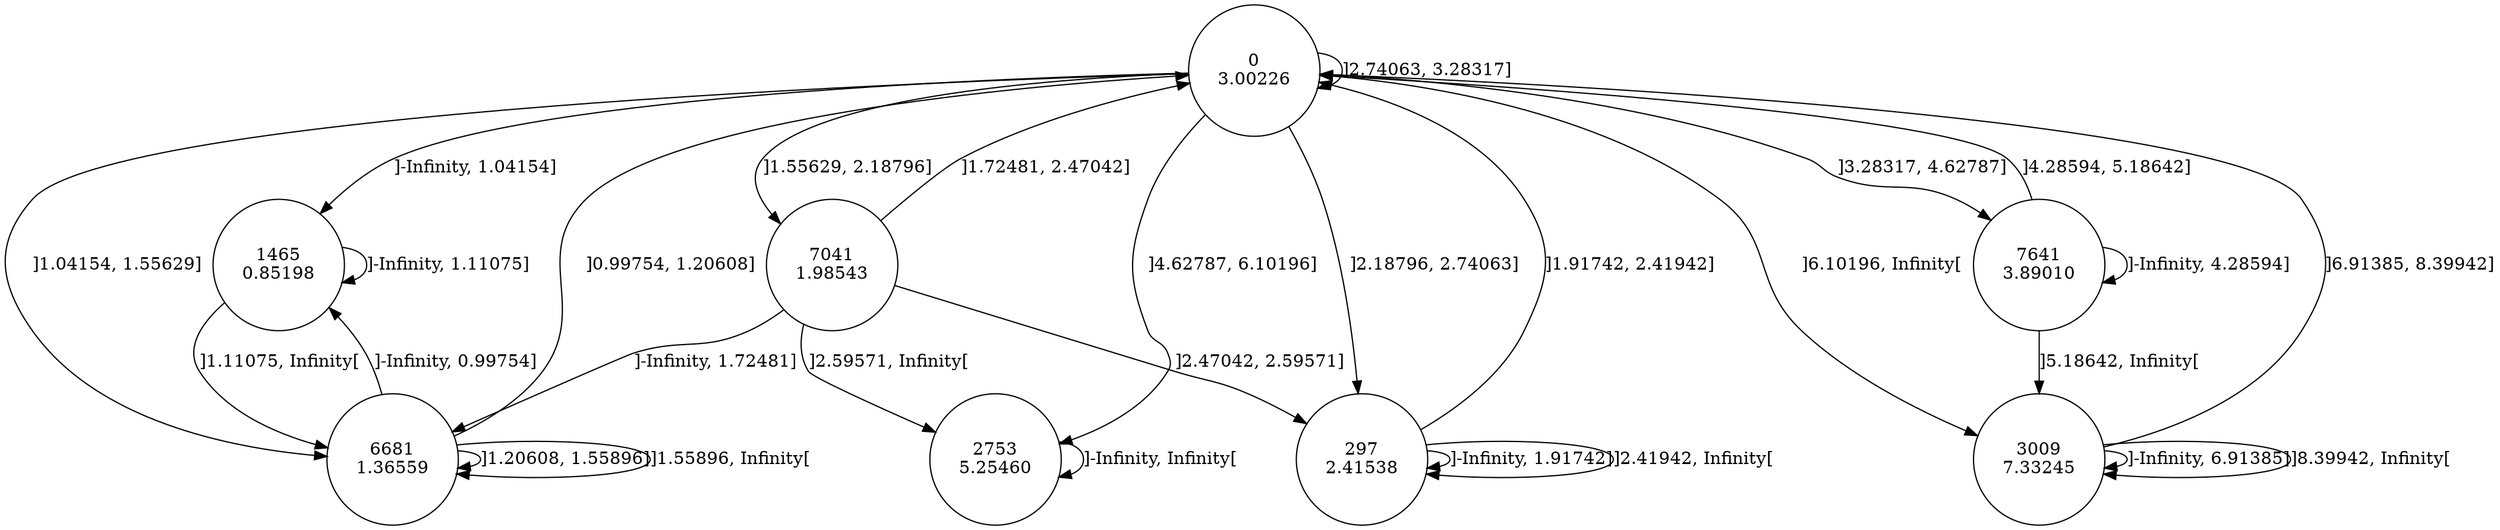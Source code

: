 digraph DFA {
0 [shape=circle, label="0\n3.00226"];
	0 -> 1465 [label="]-Infinity, 1.04154]"];
	0 -> 6681 [label="]1.04154, 1.55629]"];
	0 -> 7041 [label="]1.55629, 2.18796]"];
	0 -> 297 [label="]2.18796, 2.74063]"];
	0 -> 0 [label="]2.74063, 3.28317]"];
	0 -> 7641 [label="]3.28317, 4.62787]"];
	0 -> 2753 [label="]4.62787, 6.10196]"];
	0 -> 3009 [label="]6.10196, Infinity["];
3009 [shape=circle, label="3009\n7.33245"];
	3009 -> 3009 [label="]-Infinity, 6.91385]"];
	3009 -> 0 [label="]6.91385, 8.39942]"];
	3009 -> 3009 [label="]8.39942, Infinity["];
2753 [shape=circle, label="2753\n5.25460"];
	2753 -> 2753 [label="]-Infinity, Infinity["];
7641 [shape=circle, label="7641\n3.89010"];
	7641 -> 7641 [label="]-Infinity, 4.28594]"];
	7641 -> 0 [label="]4.28594, 5.18642]"];
	7641 -> 3009 [label="]5.18642, Infinity["];
297 [shape=circle, label="297\n2.41538"];
	297 -> 297 [label="]-Infinity, 1.91742]"];
	297 -> 0 [label="]1.91742, 2.41942]"];
	297 -> 297 [label="]2.41942, Infinity["];
7041 [shape=circle, label="7041\n1.98543"];
	7041 -> 6681 [label="]-Infinity, 1.72481]"];
	7041 -> 0 [label="]1.72481, 2.47042]"];
	7041 -> 297 [label="]2.47042, 2.59571]"];
	7041 -> 2753 [label="]2.59571, Infinity["];
6681 [shape=circle, label="6681\n1.36559"];
	6681 -> 1465 [label="]-Infinity, 0.99754]"];
	6681 -> 0 [label="]0.99754, 1.20608]"];
	6681 -> 6681 [label="]1.20608, 1.55896]"];
	6681 -> 6681 [label="]1.55896, Infinity["];
1465 [shape=circle, label="1465\n0.85198"];
	1465 -> 1465 [label="]-Infinity, 1.11075]"];
	1465 -> 6681 [label="]1.11075, Infinity["];
}